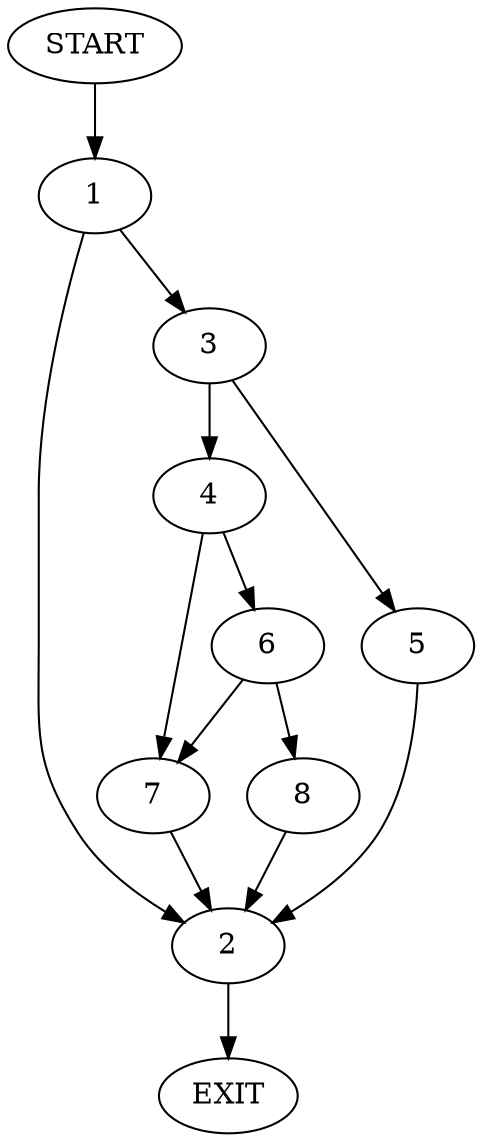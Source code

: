 digraph {
0 [label="START"]
9 [label="EXIT"]
0 -> 1
1 -> 2
1 -> 3
2 -> 9
3 -> 4
3 -> 5
5 -> 2
4 -> 6
4 -> 7
7 -> 2
6 -> 7
6 -> 8
8 -> 2
}
